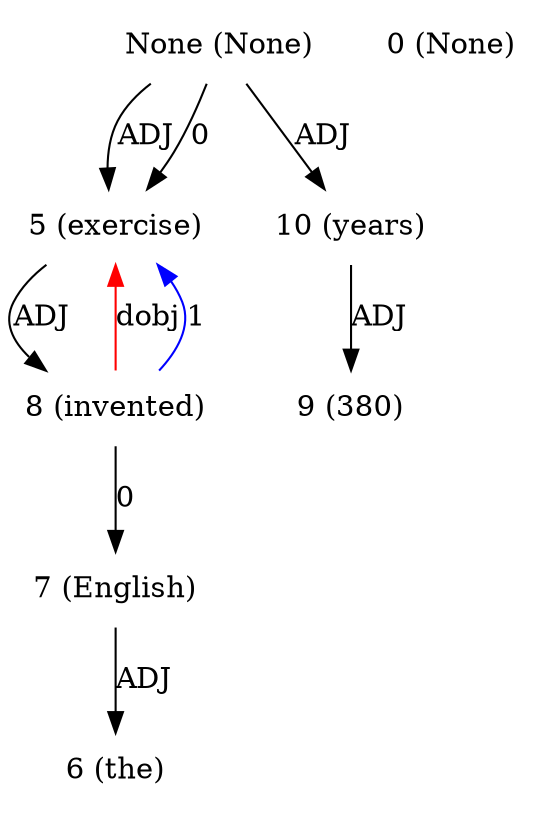 digraph G{
edge [dir=forward]
node [shape=plaintext]

None [label="None (None)"]
None -> 5 [label="ADJ"]
None [label="None (None)"]
None -> 5 [label="0"]
None [label="None (None)"]
None -> 10 [label="ADJ"]
0 [label="0 (None)"]
5 [label="5 (exercise)"]
5 -> 8 [label="ADJ"]
8 -> 5 [label="dobj", color="red"]
6 [label="6 (the)"]
7 [label="7 (English)"]
7 -> 6 [label="ADJ"]
8 [label="8 (invented)"]
8 -> 5 [label="1", color="blue"]
8 -> 7 [label="0"]
9 [label="9 (380)"]
10 [label="10 (years)"]
10 -> 9 [label="ADJ"]
}
